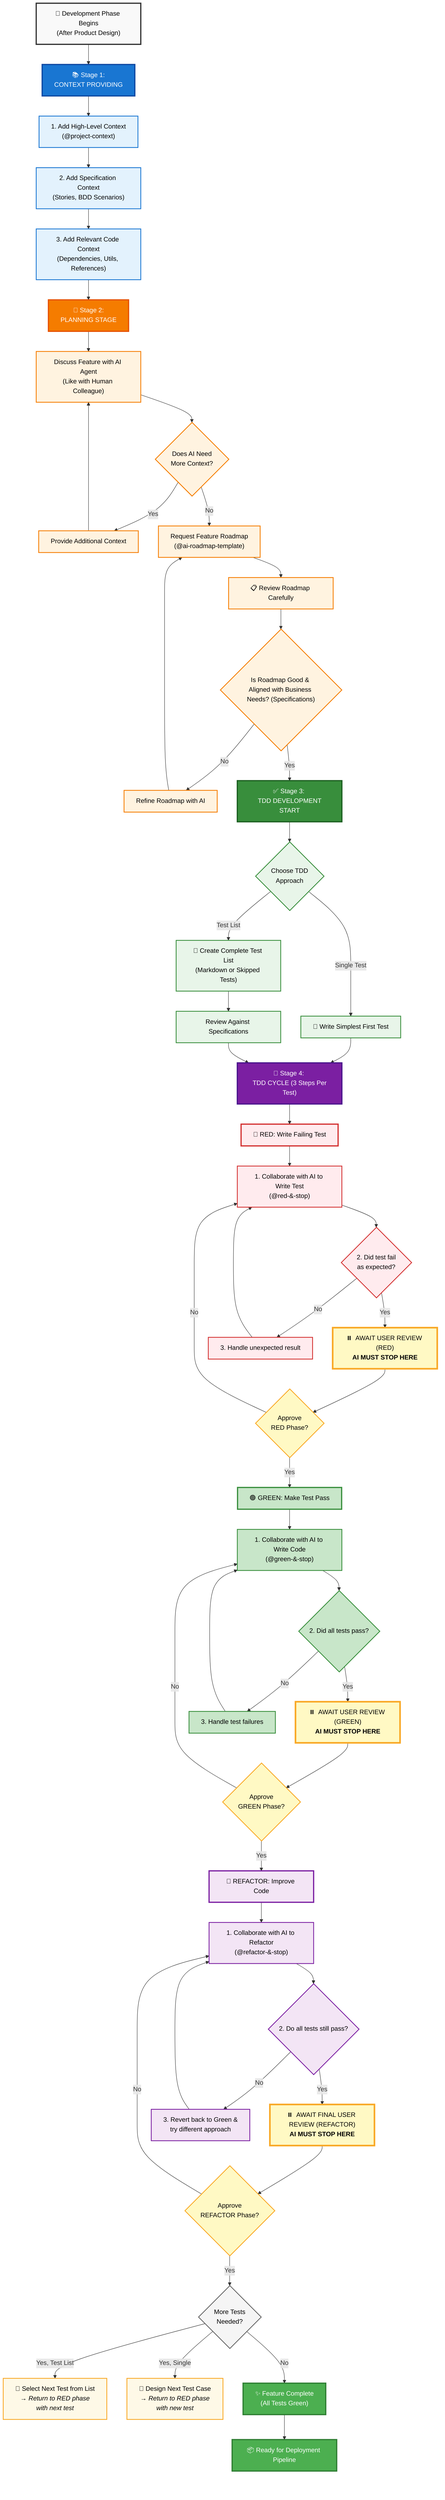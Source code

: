 graph TD
    Start["🚀 Development Phase Begins<br/>(After Product Design)"] 
    
    Start --> ContextPhase["📚 Stage 1: <br> CONTEXT PROVIDING"]
    
    ContextPhase --> C1["1. Add High-Level Context<br/>(@project-context)"]
    C1 --> C2["2. Add Specification Context<br/>(Stories, BDD Scenarios)"]
    C2 --> C3["3. Add Relevant Code Context<br/>(Dependencies, Utils, References)"]
    
    C3 --> PlanningPhase["🎯 Stage 2: <br> PLANNING STAGE"]
    
    PlanningPhase --> P1["Discuss Feature with AI Agent<br/>(Like with Human Colleague)"]
    P1 --> P2{"Does AI Need<br/>More Context?"}
    P2 -->|Yes| P3["Provide Additional Context"]
    P2 -->|No| P4["Request Feature Roadmap<br/>(@ai-roadmap-template)"]
    P3 --> P1
    P4 --> P5["📋 Review Roadmap Carefully"]
    P5 --> P6{"Is Roadmap Good & Aligned with Business Needs? (Specifications)"}
    P6 -->|No| P7["Refine Roadmap with AI"]
    P7 --> P4
    P6 -->|Yes| TDDPhase
    
    TDDPhase["✅ Stage 3: <br> TDD DEVELOPMENT START   "]
    
    TDDPhase --> InitChoice{"Choose TDD<br/>Approach"}
    
    InitChoice -->|Test List| TL1["📝 Create Complete Test List<br/>(Markdown or Skipped Tests)"]
    InitChoice -->|Single Test| ST1["📝 Write Simplest First Test"]
    
    TL1 --> TL2["Review Against Specifications"]
    ST1 --> CycleStart
    TL2 --> CycleStart
    
    CycleStart["🔄 Stage 4: <br> TDD CYCLE (3 Steps Per Test)"]
    
    %% RED PHASE
    CycleStart --> Red["🔴 RED: Write Failing Test"]
    Red --> R1["1. Collaborate with AI to Write Test<br/>(@red-&-stop)"]
    R1 --> R2{"2. Did test fail<br/>as expected?"}
    R2 -->|Yes| RedReview
    R2 -->|No| R3["3. Handle unexpected result"]
    R3 --> R1
    
    RedReview["⏸️  AWAIT USER REVIEW (RED)<br/><b>AI MUST STOP HERE</b>"]
    RedReview --> RedApprove{"Approve<br/>RED Phase?"}
    RedApprove -->|No| R1
    RedApprove -->|Yes| Green
    
    %% GREEN PHASE
    Green["🟢 GREEN: Make Test Pass"]
    Green --> G1["1. Collaborate with AI to Write Code<br/>(@green-&-stop)"]
    G1 --> G2{"2. Did all tests pass?"}
    G2 -->|Yes| GreenReview
    G2 -->|No| G3["3. Handle test failures"]
    G3 --> G1
    
    GreenReview["⏸️  AWAIT USER REVIEW (GREEN)<br/><b>AI MUST STOP HERE</b>"]
    GreenReview --> GreenApprove{"Approve<br/>GREEN Phase?"}
    GreenApprove -->|No| G1
    GreenApprove -->|Yes| Refactor
    
    %% REFACTOR PHASE
    Refactor["🧼 REFACTOR: Improve Code"]
    Refactor --> RF1["1. Collaborate with AI to Refactor<br/>(@refactor-&-stop)"]
    RF1 --> RF2{"2. Do all tests still pass?"}
    RF2 -->|Yes| RefactorReview
    RF2 -->|No| RF3["3. Revert back to Green &<br/>try different approach"]
    RF3 --> RF1
    
    RefactorReview["⏸️  AWAIT FINAL USER REVIEW (REFACTOR)<br/><b>AI MUST STOP HERE</b>"]
    RefactorReview --> RefactorApprove{"Approve<br/>REFACTOR Phase?"}
    RefactorApprove -->|No| RF1
    RefactorApprove -->|Yes| NextTest
    
    %% ITERATION OR COMPLETION
    NextTest{"More Tests<br/>Needed?"}
    NextTest -->|Yes, Test List| PickNext["📌 Select Next Test from List<br/><i>→ Return to RED phase<br/>with next test</i>"]
    NextTest -->|Yes, Single| CreateNext["📝 Design Next Test Case<br/><i>→ Return to RED phase<br/>with new test</i>"]
    NextTest -->|No| Complete
    
    Complete["✨ Feature Complete<br/>(All Tests Green)"] --> Deploy["📦 Ready for Deployment Pipeline"]
    
    %% STYLES - NO CHANGES
    style Start fill:#f9f9f9,stroke:#333,stroke-width:3px,color:#000
    style ContextPhase fill:#1976d2,stroke:#0d47a1,stroke-width:3px,color:#fff
    style C1 fill:#e3f2fd,stroke:#1976d2,stroke-width:2px,color:#000
    style C2 fill:#e3f2fd,stroke:#1976d2,stroke-width:2px,color:#000
    style C3 fill:#e3f2fd,stroke:#1976d2,stroke-width:2px,color:#000
    style PlanningPhase fill:#f57c00,stroke:#e65100,stroke-width:3px,color:#fff
    style P1 fill:#fff3e0,stroke:#f57c00,stroke-width:2px,color:#000
    style P2 fill:#fff3e0,stroke:#f57c00,stroke-width:2px,color:#000
    style P3 fill:#fff3e0,stroke:#f57c00,stroke-width:2px,color:#000
    style P4 fill:#fff3e0,stroke:#f57c00,stroke-width:2px,color:#000
    style P5 fill:#fff3e0,stroke:#f57c00,stroke-width:2px,color:#000
    style P6 fill:#fff3e0,stroke:#f57c00,stroke-width:2px,color:#000
    style P7 fill:#fff3e0,stroke:#f57c00,stroke-width:2px,color:#000
    style TDDPhase fill:#388e3c,stroke:#1b5e20,stroke-width:3px,color:#fff
    style InitChoice fill:#e8f5e9,stroke:#388e3c,stroke-width:2px,color:#000
    style TL1 fill:#e8f5e9,stroke:#388e3c,stroke-width:2px,color:#000
    style TL2 fill:#e8f5e9,stroke:#388e3c,stroke-width:2px,color:#000
    style ST1 fill:#e8f5e9,stroke:#388e3c,stroke-width:2px,color:#000
    style CycleStart fill:#7b1fa2,stroke:#4a148c,stroke-width:3px,color:#fff
    style Red fill:#ffebee,stroke:#d32f2f,stroke-width:3px,color:#000
    style R1 fill:#ffebee,stroke:#d32f2f,stroke-width:2px,color:#000
    style R2 fill:#ffebee,stroke:#d32f2f,stroke-width:2px,color:#000
    style R3 fill:#ffebee,stroke:#d32f2f,stroke-width:2px,color:#000
    style RedReview fill:#fff9c4,stroke:#f9a825,stroke-width:4px,color:#000
    style RedApprove fill:#fff9c4,stroke:#f9a825,stroke-width:2px,color:#000
    style Green fill:#c8e6c9,stroke:#388e3c,stroke-width:3px,color:#000
    style G1 fill:#c8e6c9,stroke:#388e3c,stroke-width:2px,color:#000
    style G2 fill:#c8e6c9,stroke:#388e3c,stroke-width:2px,color:#000
    style G3 fill:#c8e6c9,stroke:#388e3c,stroke-width:2px,color:#000
    style GreenReview fill:#fff9c4,stroke:#f9a825,stroke-width:4px,color:#000
    style GreenApprove fill:#fff9c4,stroke:#f9a825,stroke-width:2px,color:#000
    style Refactor fill:#f3e5f5,stroke:#7b1fa2,stroke-width:3px,color:#000
    style RF1 fill:#f3e5f5,stroke:#7b1fa2,stroke-width:2px,color:#000
    style RF2 fill:#f3e5f5,stroke:#7b1fa2,stroke-width:2px,color:#000
    style RF3 fill:#f3e5f5,stroke:#7b1fa2,stroke-width:2px,color:#000
    style RefactorReview fill:#fff9c4,stroke:#f9a825,stroke-width:4px,color:#000
    style RefactorApprove fill:#fff9c4,stroke:#f9a825,stroke-width:2px,color:#000
    style NextTest fill:#f5f5f5,stroke:#666,stroke-width:2px,color:#000
    style PickNext fill:#fef9e7,stroke:#f9a825,stroke-width:2px,color:#000
    style CreateNext fill:#fef9e7,stroke:#f9a825,stroke-width:2px,color:#000
    style Complete fill:#4caf50,stroke:#2e7d32,stroke-width:3px,color:#fff
    style Deploy fill:#4caf50,stroke:#2e7d32,stroke-width:3px,color:#fff